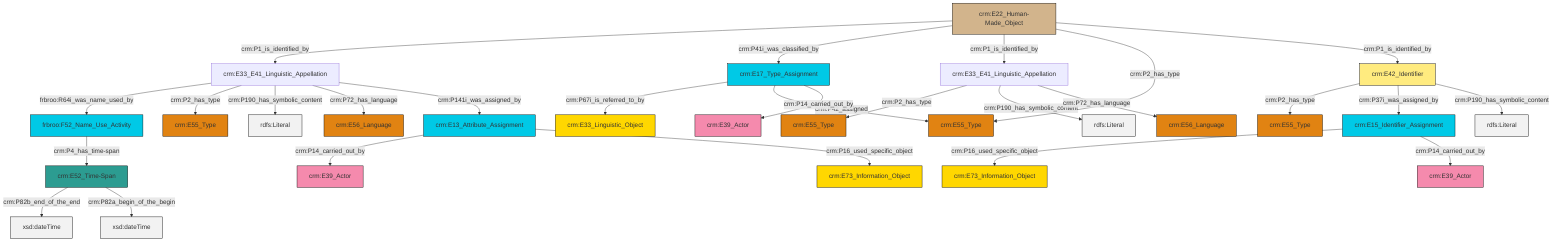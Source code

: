 graph TD
classDef Literal fill:#f2f2f2,stroke:#000000;
classDef CRM_Entity fill:#FFFFFF,stroke:#000000;
classDef Temporal_Entity fill:#00C9E6, stroke:#000000;
classDef Type fill:#E18312, stroke:#000000;
classDef Time-Span fill:#2C9C91, stroke:#000000;
classDef Appellation fill:#FFEB7F, stroke:#000000;
classDef Place fill:#008836, stroke:#000000;
classDef Persistent_Item fill:#B266B2, stroke:#000000;
classDef Conceptual_Object fill:#FFD700, stroke:#000000;
classDef Physical_Thing fill:#D2B48C, stroke:#000000;
classDef Actor fill:#f58aad, stroke:#000000;
classDef PC_Classes fill:#4ce600, stroke:#000000;
classDef Multi fill:#cccccc,stroke:#000000;

2["crm:E33_E41_Linguistic_Appellation"]:::Default -->|crm:P2_has_type| 0["crm:E55_Type"]:::Type
3["crm:E42_Identifier"]:::Appellation -->|crm:P2_has_type| 4["crm:E55_Type"]:::Type
7["crm:E15_Identifier_Assignment"]:::Temporal_Entity -->|crm:P16_used_specific_object| 8["crm:E73_Information_Object"]:::Conceptual_Object
10["crm:E22_Human-Made_Object"]:::Physical_Thing -->|crm:P1_is_identified_by| 5["crm:E33_E41_Linguistic_Appellation"]:::Default
5["crm:E33_E41_Linguistic_Appellation"]:::Default -->|frbroo:R64i_was_name_used_by| 11["frbroo:F52_Name_Use_Activity"]:::Temporal_Entity
3["crm:E42_Identifier"]:::Appellation -->|crm:P37i_was_assigned_by| 7["crm:E15_Identifier_Assignment"]:::Temporal_Entity
11["frbroo:F52_Name_Use_Activity"]:::Temporal_Entity -->|crm:P4_has_time-span| 17["crm:E52_Time-Span"]:::Time-Span
10["crm:E22_Human-Made_Object"]:::Physical_Thing -->|crm:P41i_was_classified_by| 21["crm:E17_Type_Assignment"]:::Temporal_Entity
5["crm:E33_E41_Linguistic_Appellation"]:::Default -->|crm:P2_has_type| 25["crm:E55_Type"]:::Type
2["crm:E33_E41_Linguistic_Appellation"]:::Default -->|crm:P190_has_symbolic_content| 28[rdfs:Literal]:::Literal
3["crm:E42_Identifier"]:::Appellation -->|crm:P190_has_symbolic_content| 34[rdfs:Literal]:::Literal
5["crm:E33_E41_Linguistic_Appellation"]:::Default -->|crm:P190_has_symbolic_content| 38[rdfs:Literal]:::Literal
2["crm:E33_E41_Linguistic_Appellation"]:::Default -->|crm:P72_has_language| 15["crm:E56_Language"]:::Type
23["crm:E13_Attribute_Assignment"]:::Temporal_Entity -->|crm:P14_carried_out_by| 13["crm:E39_Actor"]:::Actor
7["crm:E15_Identifier_Assignment"]:::Temporal_Entity -->|crm:P14_carried_out_by| 43["crm:E39_Actor"]:::Actor
5["crm:E33_E41_Linguistic_Appellation"]:::Default -->|crm:P72_has_language| 30["crm:E56_Language"]:::Type
21["crm:E17_Type_Assignment"]:::Temporal_Entity -->|crm:P67i_is_referred_to_by| 39["crm:E33_Linguistic_Object"]:::Conceptual_Object
21["crm:E17_Type_Assignment"]:::Temporal_Entity -->|crm:P42_assigned| 26["crm:E55_Type"]:::Type
5["crm:E33_E41_Linguistic_Appellation"]:::Default -->|crm:P141i_was_assigned_by| 23["crm:E13_Attribute_Assignment"]:::Temporal_Entity
17["crm:E52_Time-Span"]:::Time-Span -->|crm:P82b_end_of_the_end| 45[xsd:dateTime]:::Literal
10["crm:E22_Human-Made_Object"]:::Physical_Thing -->|crm:P1_is_identified_by| 2["crm:E33_E41_Linguistic_Appellation"]:::Default
23["crm:E13_Attribute_Assignment"]:::Temporal_Entity -->|crm:P16_used_specific_object| 32["crm:E73_Information_Object"]:::Conceptual_Object
21["crm:E17_Type_Assignment"]:::Temporal_Entity -->|crm:P14_carried_out_by| 18["crm:E39_Actor"]:::Actor
17["crm:E52_Time-Span"]:::Time-Span -->|crm:P82a_begin_of_the_begin| 47[xsd:dateTime]:::Literal
10["crm:E22_Human-Made_Object"]:::Physical_Thing -->|crm:P2_has_type| 26["crm:E55_Type"]:::Type
10["crm:E22_Human-Made_Object"]:::Physical_Thing -->|crm:P1_is_identified_by| 3["crm:E42_Identifier"]:::Appellation